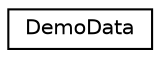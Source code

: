 digraph "Graphical Class Hierarchy"
{
  edge [fontname="Helvetica",fontsize="10",labelfontname="Helvetica",labelfontsize="10"];
  node [fontname="Helvetica",fontsize="10",shape=record];
  rankdir="LR";
  Node1 [label="DemoData",height=0.2,width=0.4,color="black", fillcolor="white", style="filled",URL="$struct_demo_data.html"];
}
